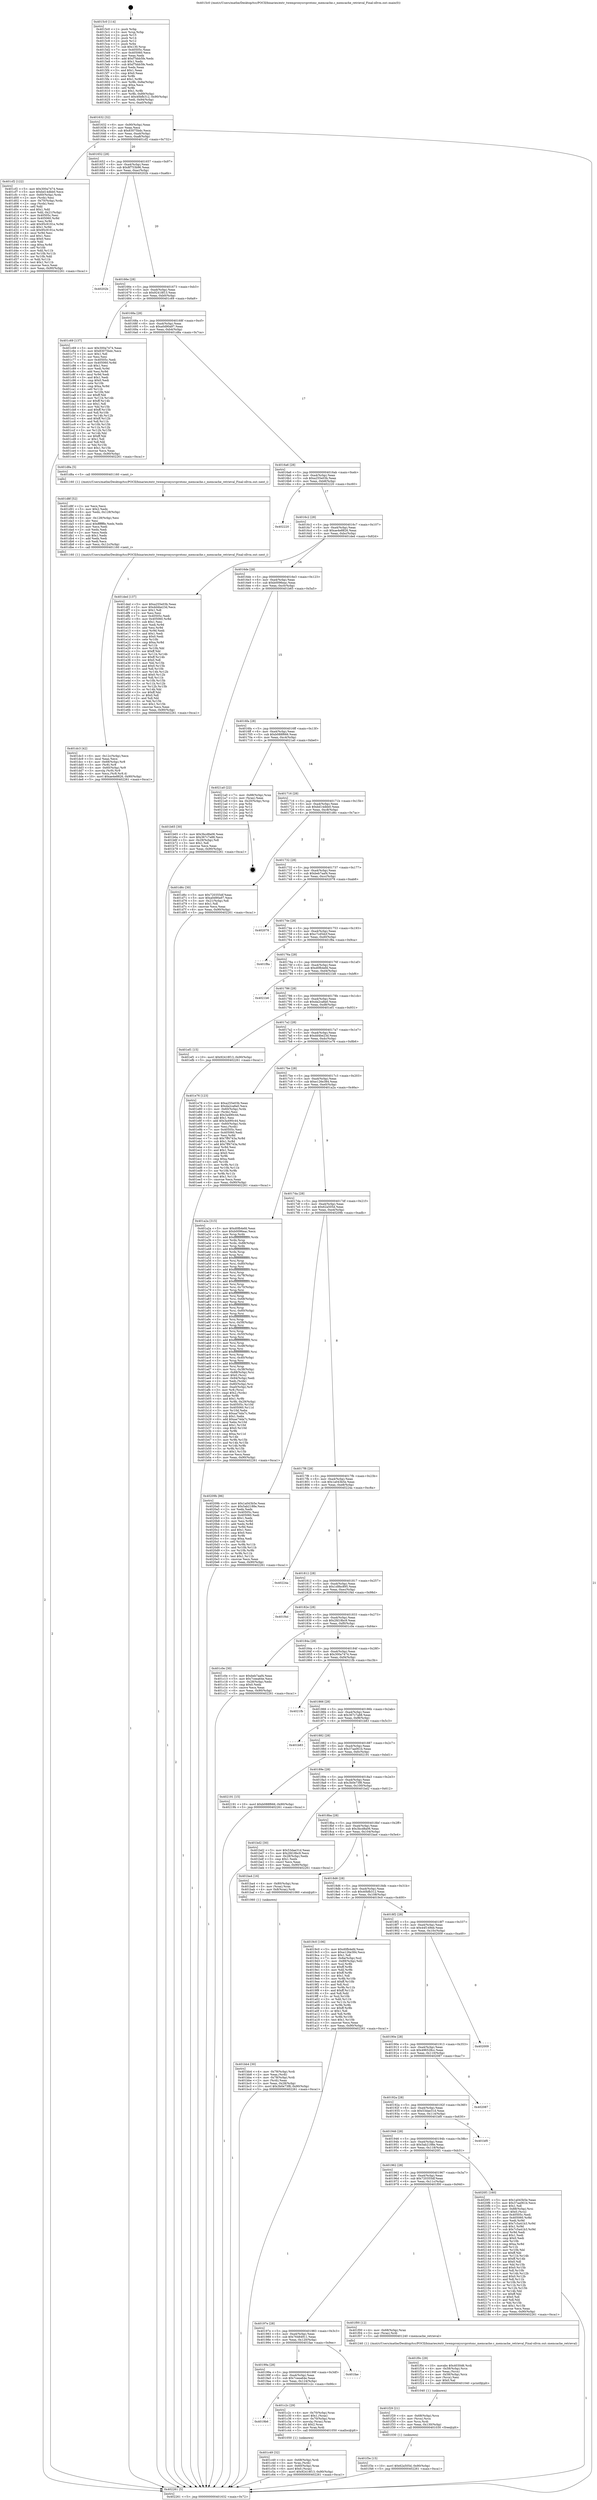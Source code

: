 digraph "0x4015c0" {
  label = "0x4015c0 (/mnt/c/Users/mathe/Desktop/tcc/POCII/binaries/extr_twemproxysrcprotonc_memcache.c_memcache_retrieval_Final-ollvm.out::main(0))"
  labelloc = "t"
  node[shape=record]

  Entry [label="",width=0.3,height=0.3,shape=circle,fillcolor=black,style=filled]
  "0x401632" [label="{
     0x401632 [32]\l
     | [instrs]\l
     &nbsp;&nbsp;0x401632 \<+6\>: mov -0x90(%rbp),%eax\l
     &nbsp;&nbsp;0x401638 \<+2\>: mov %eax,%ecx\l
     &nbsp;&nbsp;0x40163a \<+6\>: sub $0x83075bdc,%ecx\l
     &nbsp;&nbsp;0x401640 \<+6\>: mov %eax,-0xa4(%rbp)\l
     &nbsp;&nbsp;0x401646 \<+6\>: mov %ecx,-0xa8(%rbp)\l
     &nbsp;&nbsp;0x40164c \<+6\>: je 0000000000401cf2 \<main+0x732\>\l
  }"]
  "0x401cf2" [label="{
     0x401cf2 [122]\l
     | [instrs]\l
     &nbsp;&nbsp;0x401cf2 \<+5\>: mov $0x300a7474,%eax\l
     &nbsp;&nbsp;0x401cf7 \<+5\>: mov $0xbd14dbb0,%ecx\l
     &nbsp;&nbsp;0x401cfc \<+4\>: mov -0x60(%rbp),%rdx\l
     &nbsp;&nbsp;0x401d00 \<+2\>: mov (%rdx),%esi\l
     &nbsp;&nbsp;0x401d02 \<+4\>: mov -0x70(%rbp),%rdx\l
     &nbsp;&nbsp;0x401d06 \<+2\>: cmp (%rdx),%esi\l
     &nbsp;&nbsp;0x401d08 \<+4\>: setl %dil\l
     &nbsp;&nbsp;0x401d0c \<+4\>: and $0x1,%dil\l
     &nbsp;&nbsp;0x401d10 \<+4\>: mov %dil,-0x21(%rbp)\l
     &nbsp;&nbsp;0x401d14 \<+7\>: mov 0x40505c,%esi\l
     &nbsp;&nbsp;0x401d1b \<+8\>: mov 0x405060,%r8d\l
     &nbsp;&nbsp;0x401d23 \<+3\>: mov %esi,%r9d\l
     &nbsp;&nbsp;0x401d26 \<+7\>: add $0x95c9191e,%r9d\l
     &nbsp;&nbsp;0x401d2d \<+4\>: sub $0x1,%r9d\l
     &nbsp;&nbsp;0x401d31 \<+7\>: sub $0x95c9191e,%r9d\l
     &nbsp;&nbsp;0x401d38 \<+4\>: imul %r9d,%esi\l
     &nbsp;&nbsp;0x401d3c \<+3\>: and $0x1,%esi\l
     &nbsp;&nbsp;0x401d3f \<+3\>: cmp $0x0,%esi\l
     &nbsp;&nbsp;0x401d42 \<+4\>: sete %dil\l
     &nbsp;&nbsp;0x401d46 \<+4\>: cmp $0xa,%r8d\l
     &nbsp;&nbsp;0x401d4a \<+4\>: setl %r10b\l
     &nbsp;&nbsp;0x401d4e \<+3\>: mov %dil,%r11b\l
     &nbsp;&nbsp;0x401d51 \<+3\>: and %r10b,%r11b\l
     &nbsp;&nbsp;0x401d54 \<+3\>: xor %r10b,%dil\l
     &nbsp;&nbsp;0x401d57 \<+3\>: or %dil,%r11b\l
     &nbsp;&nbsp;0x401d5a \<+4\>: test $0x1,%r11b\l
     &nbsp;&nbsp;0x401d5e \<+3\>: cmovne %ecx,%eax\l
     &nbsp;&nbsp;0x401d61 \<+6\>: mov %eax,-0x90(%rbp)\l
     &nbsp;&nbsp;0x401d67 \<+5\>: jmp 0000000000402261 \<main+0xca1\>\l
  }"]
  "0x401652" [label="{
     0x401652 [28]\l
     | [instrs]\l
     &nbsp;&nbsp;0x401652 \<+5\>: jmp 0000000000401657 \<main+0x97\>\l
     &nbsp;&nbsp;0x401657 \<+6\>: mov -0xa4(%rbp),%eax\l
     &nbsp;&nbsp;0x40165d \<+5\>: sub $0x8f753b96,%eax\l
     &nbsp;&nbsp;0x401662 \<+6\>: mov %eax,-0xac(%rbp)\l
     &nbsp;&nbsp;0x401668 \<+6\>: je 000000000040202b \<main+0xa6b\>\l
  }"]
  Exit [label="",width=0.3,height=0.3,shape=circle,fillcolor=black,style=filled,peripheries=2]
  "0x40202b" [label="{
     0x40202b\l
  }", style=dashed]
  "0x40166e" [label="{
     0x40166e [28]\l
     | [instrs]\l
     &nbsp;&nbsp;0x40166e \<+5\>: jmp 0000000000401673 \<main+0xb3\>\l
     &nbsp;&nbsp;0x401673 \<+6\>: mov -0xa4(%rbp),%eax\l
     &nbsp;&nbsp;0x401679 \<+5\>: sub $0x92418f13,%eax\l
     &nbsp;&nbsp;0x40167e \<+6\>: mov %eax,-0xb0(%rbp)\l
     &nbsp;&nbsp;0x401684 \<+6\>: je 0000000000401c69 \<main+0x6a9\>\l
  }"]
  "0x401f3e" [label="{
     0x401f3e [15]\l
     | [instrs]\l
     &nbsp;&nbsp;0x401f3e \<+10\>: movl $0x62a505d,-0x90(%rbp)\l
     &nbsp;&nbsp;0x401f48 \<+5\>: jmp 0000000000402261 \<main+0xca1\>\l
  }"]
  "0x401c69" [label="{
     0x401c69 [137]\l
     | [instrs]\l
     &nbsp;&nbsp;0x401c69 \<+5\>: mov $0x300a7474,%eax\l
     &nbsp;&nbsp;0x401c6e \<+5\>: mov $0x83075bdc,%ecx\l
     &nbsp;&nbsp;0x401c73 \<+2\>: mov $0x1,%dl\l
     &nbsp;&nbsp;0x401c75 \<+2\>: xor %esi,%esi\l
     &nbsp;&nbsp;0x401c77 \<+7\>: mov 0x40505c,%edi\l
     &nbsp;&nbsp;0x401c7e \<+8\>: mov 0x405060,%r8d\l
     &nbsp;&nbsp;0x401c86 \<+3\>: sub $0x1,%esi\l
     &nbsp;&nbsp;0x401c89 \<+3\>: mov %edi,%r9d\l
     &nbsp;&nbsp;0x401c8c \<+3\>: add %esi,%r9d\l
     &nbsp;&nbsp;0x401c8f \<+4\>: imul %r9d,%edi\l
     &nbsp;&nbsp;0x401c93 \<+3\>: and $0x1,%edi\l
     &nbsp;&nbsp;0x401c96 \<+3\>: cmp $0x0,%edi\l
     &nbsp;&nbsp;0x401c99 \<+4\>: sete %r10b\l
     &nbsp;&nbsp;0x401c9d \<+4\>: cmp $0xa,%r8d\l
     &nbsp;&nbsp;0x401ca1 \<+4\>: setl %r11b\l
     &nbsp;&nbsp;0x401ca5 \<+3\>: mov %r10b,%bl\l
     &nbsp;&nbsp;0x401ca8 \<+3\>: xor $0xff,%bl\l
     &nbsp;&nbsp;0x401cab \<+3\>: mov %r11b,%r14b\l
     &nbsp;&nbsp;0x401cae \<+4\>: xor $0xff,%r14b\l
     &nbsp;&nbsp;0x401cb2 \<+3\>: xor $0x1,%dl\l
     &nbsp;&nbsp;0x401cb5 \<+3\>: mov %bl,%r15b\l
     &nbsp;&nbsp;0x401cb8 \<+4\>: and $0xff,%r15b\l
     &nbsp;&nbsp;0x401cbc \<+3\>: and %dl,%r10b\l
     &nbsp;&nbsp;0x401cbf \<+3\>: mov %r14b,%r12b\l
     &nbsp;&nbsp;0x401cc2 \<+4\>: and $0xff,%r12b\l
     &nbsp;&nbsp;0x401cc6 \<+3\>: and %dl,%r11b\l
     &nbsp;&nbsp;0x401cc9 \<+3\>: or %r10b,%r15b\l
     &nbsp;&nbsp;0x401ccc \<+3\>: or %r11b,%r12b\l
     &nbsp;&nbsp;0x401ccf \<+3\>: xor %r12b,%r15b\l
     &nbsp;&nbsp;0x401cd2 \<+3\>: or %r14b,%bl\l
     &nbsp;&nbsp;0x401cd5 \<+3\>: xor $0xff,%bl\l
     &nbsp;&nbsp;0x401cd8 \<+3\>: or $0x1,%dl\l
     &nbsp;&nbsp;0x401cdb \<+2\>: and %dl,%bl\l
     &nbsp;&nbsp;0x401cdd \<+3\>: or %bl,%r15b\l
     &nbsp;&nbsp;0x401ce0 \<+4\>: test $0x1,%r15b\l
     &nbsp;&nbsp;0x401ce4 \<+3\>: cmovne %ecx,%eax\l
     &nbsp;&nbsp;0x401ce7 \<+6\>: mov %eax,-0x90(%rbp)\l
     &nbsp;&nbsp;0x401ced \<+5\>: jmp 0000000000402261 \<main+0xca1\>\l
  }"]
  "0x40168a" [label="{
     0x40168a [28]\l
     | [instrs]\l
     &nbsp;&nbsp;0x40168a \<+5\>: jmp 000000000040168f \<main+0xcf\>\l
     &nbsp;&nbsp;0x40168f \<+6\>: mov -0xa4(%rbp),%eax\l
     &nbsp;&nbsp;0x401695 \<+5\>: sub $0xa0d90a97,%eax\l
     &nbsp;&nbsp;0x40169a \<+6\>: mov %eax,-0xb4(%rbp)\l
     &nbsp;&nbsp;0x4016a0 \<+6\>: je 0000000000401d8a \<main+0x7ca\>\l
  }"]
  "0x401f29" [label="{
     0x401f29 [21]\l
     | [instrs]\l
     &nbsp;&nbsp;0x401f29 \<+4\>: mov -0x68(%rbp),%rcx\l
     &nbsp;&nbsp;0x401f2d \<+3\>: mov (%rcx),%rcx\l
     &nbsp;&nbsp;0x401f30 \<+3\>: mov %rcx,%rdi\l
     &nbsp;&nbsp;0x401f33 \<+6\>: mov %eax,-0x130(%rbp)\l
     &nbsp;&nbsp;0x401f39 \<+5\>: call 0000000000401030 \<free@plt\>\l
     | [calls]\l
     &nbsp;&nbsp;0x401030 \{1\} (unknown)\l
  }"]
  "0x401d8a" [label="{
     0x401d8a [5]\l
     | [instrs]\l
     &nbsp;&nbsp;0x401d8a \<+5\>: call 0000000000401160 \<next_i\>\l
     | [calls]\l
     &nbsp;&nbsp;0x401160 \{1\} (/mnt/c/Users/mathe/Desktop/tcc/POCII/binaries/extr_twemproxysrcprotonc_memcache.c_memcache_retrieval_Final-ollvm.out::next_i)\l
  }"]
  "0x4016a6" [label="{
     0x4016a6 [28]\l
     | [instrs]\l
     &nbsp;&nbsp;0x4016a6 \<+5\>: jmp 00000000004016ab \<main+0xeb\>\l
     &nbsp;&nbsp;0x4016ab \<+6\>: mov -0xa4(%rbp),%eax\l
     &nbsp;&nbsp;0x4016b1 \<+5\>: sub $0xa255e03b,%eax\l
     &nbsp;&nbsp;0x4016b6 \<+6\>: mov %eax,-0xb8(%rbp)\l
     &nbsp;&nbsp;0x4016bc \<+6\>: je 0000000000402220 \<main+0xc60\>\l
  }"]
  "0x401f0c" [label="{
     0x401f0c [29]\l
     | [instrs]\l
     &nbsp;&nbsp;0x401f0c \<+10\>: movabs $0x4030d6,%rdi\l
     &nbsp;&nbsp;0x401f16 \<+4\>: mov -0x58(%rbp),%rcx\l
     &nbsp;&nbsp;0x401f1a \<+2\>: mov %eax,(%rcx)\l
     &nbsp;&nbsp;0x401f1c \<+4\>: mov -0x58(%rbp),%rcx\l
     &nbsp;&nbsp;0x401f20 \<+2\>: mov (%rcx),%esi\l
     &nbsp;&nbsp;0x401f22 \<+2\>: mov $0x0,%al\l
     &nbsp;&nbsp;0x401f24 \<+5\>: call 0000000000401040 \<printf@plt\>\l
     | [calls]\l
     &nbsp;&nbsp;0x401040 \{1\} (unknown)\l
  }"]
  "0x402220" [label="{
     0x402220\l
  }", style=dashed]
  "0x4016c2" [label="{
     0x4016c2 [28]\l
     | [instrs]\l
     &nbsp;&nbsp;0x4016c2 \<+5\>: jmp 00000000004016c7 \<main+0x107\>\l
     &nbsp;&nbsp;0x4016c7 \<+6\>: mov -0xa4(%rbp),%eax\l
     &nbsp;&nbsp;0x4016cd \<+5\>: sub $0xae4e8826,%eax\l
     &nbsp;&nbsp;0x4016d2 \<+6\>: mov %eax,-0xbc(%rbp)\l
     &nbsp;&nbsp;0x4016d8 \<+6\>: je 0000000000401ded \<main+0x82d\>\l
  }"]
  "0x401dc3" [label="{
     0x401dc3 [42]\l
     | [instrs]\l
     &nbsp;&nbsp;0x401dc3 \<+6\>: mov -0x12c(%rbp),%ecx\l
     &nbsp;&nbsp;0x401dc9 \<+3\>: imul %eax,%ecx\l
     &nbsp;&nbsp;0x401dcc \<+4\>: mov -0x68(%rbp),%r8\l
     &nbsp;&nbsp;0x401dd0 \<+3\>: mov (%r8),%r8\l
     &nbsp;&nbsp;0x401dd3 \<+4\>: mov -0x60(%rbp),%r9\l
     &nbsp;&nbsp;0x401dd7 \<+3\>: movslq (%r9),%r9\l
     &nbsp;&nbsp;0x401dda \<+4\>: mov %ecx,(%r8,%r9,4)\l
     &nbsp;&nbsp;0x401dde \<+10\>: movl $0xae4e8826,-0x90(%rbp)\l
     &nbsp;&nbsp;0x401de8 \<+5\>: jmp 0000000000402261 \<main+0xca1\>\l
  }"]
  "0x401ded" [label="{
     0x401ded [137]\l
     | [instrs]\l
     &nbsp;&nbsp;0x401ded \<+5\>: mov $0xa255e03b,%eax\l
     &nbsp;&nbsp;0x401df2 \<+5\>: mov $0xdd4be23d,%ecx\l
     &nbsp;&nbsp;0x401df7 \<+2\>: mov $0x1,%dl\l
     &nbsp;&nbsp;0x401df9 \<+2\>: xor %esi,%esi\l
     &nbsp;&nbsp;0x401dfb \<+7\>: mov 0x40505c,%edi\l
     &nbsp;&nbsp;0x401e02 \<+8\>: mov 0x405060,%r8d\l
     &nbsp;&nbsp;0x401e0a \<+3\>: sub $0x1,%esi\l
     &nbsp;&nbsp;0x401e0d \<+3\>: mov %edi,%r9d\l
     &nbsp;&nbsp;0x401e10 \<+3\>: add %esi,%r9d\l
     &nbsp;&nbsp;0x401e13 \<+4\>: imul %r9d,%edi\l
     &nbsp;&nbsp;0x401e17 \<+3\>: and $0x1,%edi\l
     &nbsp;&nbsp;0x401e1a \<+3\>: cmp $0x0,%edi\l
     &nbsp;&nbsp;0x401e1d \<+4\>: sete %r10b\l
     &nbsp;&nbsp;0x401e21 \<+4\>: cmp $0xa,%r8d\l
     &nbsp;&nbsp;0x401e25 \<+4\>: setl %r11b\l
     &nbsp;&nbsp;0x401e29 \<+3\>: mov %r10b,%bl\l
     &nbsp;&nbsp;0x401e2c \<+3\>: xor $0xff,%bl\l
     &nbsp;&nbsp;0x401e2f \<+3\>: mov %r11b,%r14b\l
     &nbsp;&nbsp;0x401e32 \<+4\>: xor $0xff,%r14b\l
     &nbsp;&nbsp;0x401e36 \<+3\>: xor $0x0,%dl\l
     &nbsp;&nbsp;0x401e39 \<+3\>: mov %bl,%r15b\l
     &nbsp;&nbsp;0x401e3c \<+4\>: and $0x0,%r15b\l
     &nbsp;&nbsp;0x401e40 \<+3\>: and %dl,%r10b\l
     &nbsp;&nbsp;0x401e43 \<+3\>: mov %r14b,%r12b\l
     &nbsp;&nbsp;0x401e46 \<+4\>: and $0x0,%r12b\l
     &nbsp;&nbsp;0x401e4a \<+3\>: and %dl,%r11b\l
     &nbsp;&nbsp;0x401e4d \<+3\>: or %r10b,%r15b\l
     &nbsp;&nbsp;0x401e50 \<+3\>: or %r11b,%r12b\l
     &nbsp;&nbsp;0x401e53 \<+3\>: xor %r12b,%r15b\l
     &nbsp;&nbsp;0x401e56 \<+3\>: or %r14b,%bl\l
     &nbsp;&nbsp;0x401e59 \<+3\>: xor $0xff,%bl\l
     &nbsp;&nbsp;0x401e5c \<+3\>: or $0x0,%dl\l
     &nbsp;&nbsp;0x401e5f \<+2\>: and %dl,%bl\l
     &nbsp;&nbsp;0x401e61 \<+3\>: or %bl,%r15b\l
     &nbsp;&nbsp;0x401e64 \<+4\>: test $0x1,%r15b\l
     &nbsp;&nbsp;0x401e68 \<+3\>: cmovne %ecx,%eax\l
     &nbsp;&nbsp;0x401e6b \<+6\>: mov %eax,-0x90(%rbp)\l
     &nbsp;&nbsp;0x401e71 \<+5\>: jmp 0000000000402261 \<main+0xca1\>\l
  }"]
  "0x4016de" [label="{
     0x4016de [28]\l
     | [instrs]\l
     &nbsp;&nbsp;0x4016de \<+5\>: jmp 00000000004016e3 \<main+0x123\>\l
     &nbsp;&nbsp;0x4016e3 \<+6\>: mov -0xa4(%rbp),%eax\l
     &nbsp;&nbsp;0x4016e9 \<+5\>: sub $0xb0096eac,%eax\l
     &nbsp;&nbsp;0x4016ee \<+6\>: mov %eax,-0xc0(%rbp)\l
     &nbsp;&nbsp;0x4016f4 \<+6\>: je 0000000000401b65 \<main+0x5a5\>\l
  }"]
  "0x401d8f" [label="{
     0x401d8f [52]\l
     | [instrs]\l
     &nbsp;&nbsp;0x401d8f \<+2\>: xor %ecx,%ecx\l
     &nbsp;&nbsp;0x401d91 \<+5\>: mov $0x2,%edx\l
     &nbsp;&nbsp;0x401d96 \<+6\>: mov %edx,-0x128(%rbp)\l
     &nbsp;&nbsp;0x401d9c \<+1\>: cltd\l
     &nbsp;&nbsp;0x401d9d \<+6\>: mov -0x128(%rbp),%esi\l
     &nbsp;&nbsp;0x401da3 \<+2\>: idiv %esi\l
     &nbsp;&nbsp;0x401da5 \<+6\>: imul $0xfffffffe,%edx,%edx\l
     &nbsp;&nbsp;0x401dab \<+2\>: mov %ecx,%edi\l
     &nbsp;&nbsp;0x401dad \<+2\>: sub %edx,%edi\l
     &nbsp;&nbsp;0x401daf \<+2\>: mov %ecx,%edx\l
     &nbsp;&nbsp;0x401db1 \<+3\>: sub $0x1,%edx\l
     &nbsp;&nbsp;0x401db4 \<+2\>: add %edx,%edi\l
     &nbsp;&nbsp;0x401db6 \<+2\>: sub %edi,%ecx\l
     &nbsp;&nbsp;0x401db8 \<+6\>: mov %ecx,-0x12c(%rbp)\l
     &nbsp;&nbsp;0x401dbe \<+5\>: call 0000000000401160 \<next_i\>\l
     | [calls]\l
     &nbsp;&nbsp;0x401160 \{1\} (/mnt/c/Users/mathe/Desktop/tcc/POCII/binaries/extr_twemproxysrcprotonc_memcache.c_memcache_retrieval_Final-ollvm.out::next_i)\l
  }"]
  "0x401b65" [label="{
     0x401b65 [30]\l
     | [instrs]\l
     &nbsp;&nbsp;0x401b65 \<+5\>: mov $0x3bcd8a06,%eax\l
     &nbsp;&nbsp;0x401b6a \<+5\>: mov $0x367c7a88,%ecx\l
     &nbsp;&nbsp;0x401b6f \<+3\>: mov -0x29(%rbp),%dl\l
     &nbsp;&nbsp;0x401b72 \<+3\>: test $0x1,%dl\l
     &nbsp;&nbsp;0x401b75 \<+3\>: cmovne %ecx,%eax\l
     &nbsp;&nbsp;0x401b78 \<+6\>: mov %eax,-0x90(%rbp)\l
     &nbsp;&nbsp;0x401b7e \<+5\>: jmp 0000000000402261 \<main+0xca1\>\l
  }"]
  "0x4016fa" [label="{
     0x4016fa [28]\l
     | [instrs]\l
     &nbsp;&nbsp;0x4016fa \<+5\>: jmp 00000000004016ff \<main+0x13f\>\l
     &nbsp;&nbsp;0x4016ff \<+6\>: mov -0xa4(%rbp),%eax\l
     &nbsp;&nbsp;0x401705 \<+5\>: sub $0xb088f666,%eax\l
     &nbsp;&nbsp;0x40170a \<+6\>: mov %eax,-0xc4(%rbp)\l
     &nbsp;&nbsp;0x401710 \<+6\>: je 00000000004021a0 \<main+0xbe0\>\l
  }"]
  "0x401c49" [label="{
     0x401c49 [32]\l
     | [instrs]\l
     &nbsp;&nbsp;0x401c49 \<+4\>: mov -0x68(%rbp),%rdi\l
     &nbsp;&nbsp;0x401c4d \<+3\>: mov %rax,(%rdi)\l
     &nbsp;&nbsp;0x401c50 \<+4\>: mov -0x60(%rbp),%rax\l
     &nbsp;&nbsp;0x401c54 \<+6\>: movl $0x0,(%rax)\l
     &nbsp;&nbsp;0x401c5a \<+10\>: movl $0x92418f13,-0x90(%rbp)\l
     &nbsp;&nbsp;0x401c64 \<+5\>: jmp 0000000000402261 \<main+0xca1\>\l
  }"]
  "0x4021a0" [label="{
     0x4021a0 [22]\l
     | [instrs]\l
     &nbsp;&nbsp;0x4021a0 \<+7\>: mov -0x88(%rbp),%rax\l
     &nbsp;&nbsp;0x4021a7 \<+2\>: mov (%rax),%eax\l
     &nbsp;&nbsp;0x4021a9 \<+4\>: lea -0x20(%rbp),%rsp\l
     &nbsp;&nbsp;0x4021ad \<+1\>: pop %rbx\l
     &nbsp;&nbsp;0x4021ae \<+2\>: pop %r12\l
     &nbsp;&nbsp;0x4021b0 \<+2\>: pop %r14\l
     &nbsp;&nbsp;0x4021b2 \<+2\>: pop %r15\l
     &nbsp;&nbsp;0x4021b4 \<+1\>: pop %rbp\l
     &nbsp;&nbsp;0x4021b5 \<+1\>: ret\l
  }"]
  "0x401716" [label="{
     0x401716 [28]\l
     | [instrs]\l
     &nbsp;&nbsp;0x401716 \<+5\>: jmp 000000000040171b \<main+0x15b\>\l
     &nbsp;&nbsp;0x40171b \<+6\>: mov -0xa4(%rbp),%eax\l
     &nbsp;&nbsp;0x401721 \<+5\>: sub $0xbd14dbb0,%eax\l
     &nbsp;&nbsp;0x401726 \<+6\>: mov %eax,-0xc8(%rbp)\l
     &nbsp;&nbsp;0x40172c \<+6\>: je 0000000000401d6c \<main+0x7ac\>\l
  }"]
  "0x4019b6" [label="{
     0x4019b6\l
  }", style=dashed]
  "0x401d6c" [label="{
     0x401d6c [30]\l
     | [instrs]\l
     &nbsp;&nbsp;0x401d6c \<+5\>: mov $0x720355df,%eax\l
     &nbsp;&nbsp;0x401d71 \<+5\>: mov $0xa0d90a97,%ecx\l
     &nbsp;&nbsp;0x401d76 \<+3\>: mov -0x21(%rbp),%dl\l
     &nbsp;&nbsp;0x401d79 \<+3\>: test $0x1,%dl\l
     &nbsp;&nbsp;0x401d7c \<+3\>: cmovne %ecx,%eax\l
     &nbsp;&nbsp;0x401d7f \<+6\>: mov %eax,-0x90(%rbp)\l
     &nbsp;&nbsp;0x401d85 \<+5\>: jmp 0000000000402261 \<main+0xca1\>\l
  }"]
  "0x401732" [label="{
     0x401732 [28]\l
     | [instrs]\l
     &nbsp;&nbsp;0x401732 \<+5\>: jmp 0000000000401737 \<main+0x177\>\l
     &nbsp;&nbsp;0x401737 \<+6\>: mov -0xa4(%rbp),%eax\l
     &nbsp;&nbsp;0x40173d \<+5\>: sub $0xbeb7aaf4,%eax\l
     &nbsp;&nbsp;0x401742 \<+6\>: mov %eax,-0xcc(%rbp)\l
     &nbsp;&nbsp;0x401748 \<+6\>: je 0000000000402078 \<main+0xab8\>\l
  }"]
  "0x401c2c" [label="{
     0x401c2c [29]\l
     | [instrs]\l
     &nbsp;&nbsp;0x401c2c \<+4\>: mov -0x70(%rbp),%rax\l
     &nbsp;&nbsp;0x401c30 \<+6\>: movl $0x1,(%rax)\l
     &nbsp;&nbsp;0x401c36 \<+4\>: mov -0x70(%rbp),%rax\l
     &nbsp;&nbsp;0x401c3a \<+3\>: movslq (%rax),%rax\l
     &nbsp;&nbsp;0x401c3d \<+4\>: shl $0x2,%rax\l
     &nbsp;&nbsp;0x401c41 \<+3\>: mov %rax,%rdi\l
     &nbsp;&nbsp;0x401c44 \<+5\>: call 0000000000401050 \<malloc@plt\>\l
     | [calls]\l
     &nbsp;&nbsp;0x401050 \{1\} (unknown)\l
  }"]
  "0x402078" [label="{
     0x402078\l
  }", style=dashed]
  "0x40174e" [label="{
     0x40174e [28]\l
     | [instrs]\l
     &nbsp;&nbsp;0x40174e \<+5\>: jmp 0000000000401753 \<main+0x193\>\l
     &nbsp;&nbsp;0x401753 \<+6\>: mov -0xa4(%rbp),%eax\l
     &nbsp;&nbsp;0x401759 \<+5\>: sub $0xc7cd5dcf,%eax\l
     &nbsp;&nbsp;0x40175e \<+6\>: mov %eax,-0xd0(%rbp)\l
     &nbsp;&nbsp;0x401764 \<+6\>: je 0000000000401f8a \<main+0x9ca\>\l
  }"]
  "0x40199a" [label="{
     0x40199a [28]\l
     | [instrs]\l
     &nbsp;&nbsp;0x40199a \<+5\>: jmp 000000000040199f \<main+0x3df\>\l
     &nbsp;&nbsp;0x40199f \<+6\>: mov -0xa4(%rbp),%eax\l
     &nbsp;&nbsp;0x4019a5 \<+5\>: sub $0x7ceea64e,%eax\l
     &nbsp;&nbsp;0x4019aa \<+6\>: mov %eax,-0x124(%rbp)\l
     &nbsp;&nbsp;0x4019b0 \<+6\>: je 0000000000401c2c \<main+0x66c\>\l
  }"]
  "0x401f8a" [label="{
     0x401f8a\l
  }", style=dashed]
  "0x40176a" [label="{
     0x40176a [28]\l
     | [instrs]\l
     &nbsp;&nbsp;0x40176a \<+5\>: jmp 000000000040176f \<main+0x1af\>\l
     &nbsp;&nbsp;0x40176f \<+6\>: mov -0xa4(%rbp),%eax\l
     &nbsp;&nbsp;0x401775 \<+5\>: sub $0xd0fb4efd,%eax\l
     &nbsp;&nbsp;0x40177a \<+6\>: mov %eax,-0xd4(%rbp)\l
     &nbsp;&nbsp;0x401780 \<+6\>: je 00000000004021b6 \<main+0xbf6\>\l
  }"]
  "0x401fae" [label="{
     0x401fae\l
  }", style=dashed]
  "0x4021b6" [label="{
     0x4021b6\l
  }", style=dashed]
  "0x401786" [label="{
     0x401786 [28]\l
     | [instrs]\l
     &nbsp;&nbsp;0x401786 \<+5\>: jmp 000000000040178b \<main+0x1cb\>\l
     &nbsp;&nbsp;0x40178b \<+6\>: mov -0xa4(%rbp),%eax\l
     &nbsp;&nbsp;0x401791 \<+5\>: sub $0xda2ca8a0,%eax\l
     &nbsp;&nbsp;0x401796 \<+6\>: mov %eax,-0xd8(%rbp)\l
     &nbsp;&nbsp;0x40179c \<+6\>: je 0000000000401ef1 \<main+0x931\>\l
  }"]
  "0x40197e" [label="{
     0x40197e [28]\l
     | [instrs]\l
     &nbsp;&nbsp;0x40197e \<+5\>: jmp 0000000000401983 \<main+0x3c3\>\l
     &nbsp;&nbsp;0x401983 \<+6\>: mov -0xa4(%rbp),%eax\l
     &nbsp;&nbsp;0x401989 \<+5\>: sub $0x76484911,%eax\l
     &nbsp;&nbsp;0x40198e \<+6\>: mov %eax,-0x120(%rbp)\l
     &nbsp;&nbsp;0x401994 \<+6\>: je 0000000000401fae \<main+0x9ee\>\l
  }"]
  "0x401ef1" [label="{
     0x401ef1 [15]\l
     | [instrs]\l
     &nbsp;&nbsp;0x401ef1 \<+10\>: movl $0x92418f13,-0x90(%rbp)\l
     &nbsp;&nbsp;0x401efb \<+5\>: jmp 0000000000402261 \<main+0xca1\>\l
  }"]
  "0x4017a2" [label="{
     0x4017a2 [28]\l
     | [instrs]\l
     &nbsp;&nbsp;0x4017a2 \<+5\>: jmp 00000000004017a7 \<main+0x1e7\>\l
     &nbsp;&nbsp;0x4017a7 \<+6\>: mov -0xa4(%rbp),%eax\l
     &nbsp;&nbsp;0x4017ad \<+5\>: sub $0xdd4be23d,%eax\l
     &nbsp;&nbsp;0x4017b2 \<+6\>: mov %eax,-0xdc(%rbp)\l
     &nbsp;&nbsp;0x4017b8 \<+6\>: je 0000000000401e76 \<main+0x8b6\>\l
  }"]
  "0x401f00" [label="{
     0x401f00 [12]\l
     | [instrs]\l
     &nbsp;&nbsp;0x401f00 \<+4\>: mov -0x68(%rbp),%rax\l
     &nbsp;&nbsp;0x401f04 \<+3\>: mov (%rax),%rdi\l
     &nbsp;&nbsp;0x401f07 \<+5\>: call 0000000000401240 \<memcache_retrieval\>\l
     | [calls]\l
     &nbsp;&nbsp;0x401240 \{1\} (/mnt/c/Users/mathe/Desktop/tcc/POCII/binaries/extr_twemproxysrcprotonc_memcache.c_memcache_retrieval_Final-ollvm.out::memcache_retrieval)\l
  }"]
  "0x401e76" [label="{
     0x401e76 [123]\l
     | [instrs]\l
     &nbsp;&nbsp;0x401e76 \<+5\>: mov $0xa255e03b,%eax\l
     &nbsp;&nbsp;0x401e7b \<+5\>: mov $0xda2ca8a0,%ecx\l
     &nbsp;&nbsp;0x401e80 \<+4\>: mov -0x60(%rbp),%rdx\l
     &nbsp;&nbsp;0x401e84 \<+2\>: mov (%rdx),%esi\l
     &nbsp;&nbsp;0x401e86 \<+6\>: sub $0x3a490c44,%esi\l
     &nbsp;&nbsp;0x401e8c \<+3\>: add $0x1,%esi\l
     &nbsp;&nbsp;0x401e8f \<+6\>: add $0x3a490c44,%esi\l
     &nbsp;&nbsp;0x401e95 \<+4\>: mov -0x60(%rbp),%rdx\l
     &nbsp;&nbsp;0x401e99 \<+2\>: mov %esi,(%rdx)\l
     &nbsp;&nbsp;0x401e9b \<+7\>: mov 0x40505c,%esi\l
     &nbsp;&nbsp;0x401ea2 \<+7\>: mov 0x405060,%edi\l
     &nbsp;&nbsp;0x401ea9 \<+3\>: mov %esi,%r8d\l
     &nbsp;&nbsp;0x401eac \<+7\>: sub $0x7ff4743a,%r8d\l
     &nbsp;&nbsp;0x401eb3 \<+4\>: sub $0x1,%r8d\l
     &nbsp;&nbsp;0x401eb7 \<+7\>: add $0x7ff4743a,%r8d\l
     &nbsp;&nbsp;0x401ebe \<+4\>: imul %r8d,%esi\l
     &nbsp;&nbsp;0x401ec2 \<+3\>: and $0x1,%esi\l
     &nbsp;&nbsp;0x401ec5 \<+3\>: cmp $0x0,%esi\l
     &nbsp;&nbsp;0x401ec8 \<+4\>: sete %r9b\l
     &nbsp;&nbsp;0x401ecc \<+3\>: cmp $0xa,%edi\l
     &nbsp;&nbsp;0x401ecf \<+4\>: setl %r10b\l
     &nbsp;&nbsp;0x401ed3 \<+3\>: mov %r9b,%r11b\l
     &nbsp;&nbsp;0x401ed6 \<+3\>: and %r10b,%r11b\l
     &nbsp;&nbsp;0x401ed9 \<+3\>: xor %r10b,%r9b\l
     &nbsp;&nbsp;0x401edc \<+3\>: or %r9b,%r11b\l
     &nbsp;&nbsp;0x401edf \<+4\>: test $0x1,%r11b\l
     &nbsp;&nbsp;0x401ee3 \<+3\>: cmovne %ecx,%eax\l
     &nbsp;&nbsp;0x401ee6 \<+6\>: mov %eax,-0x90(%rbp)\l
     &nbsp;&nbsp;0x401eec \<+5\>: jmp 0000000000402261 \<main+0xca1\>\l
  }"]
  "0x4017be" [label="{
     0x4017be [28]\l
     | [instrs]\l
     &nbsp;&nbsp;0x4017be \<+5\>: jmp 00000000004017c3 \<main+0x203\>\l
     &nbsp;&nbsp;0x4017c3 \<+6\>: mov -0xa4(%rbp),%eax\l
     &nbsp;&nbsp;0x4017c9 \<+5\>: sub $0xe126e384,%eax\l
     &nbsp;&nbsp;0x4017ce \<+6\>: mov %eax,-0xe0(%rbp)\l
     &nbsp;&nbsp;0x4017d4 \<+6\>: je 0000000000401a2a \<main+0x46a\>\l
  }"]
  "0x401962" [label="{
     0x401962 [28]\l
     | [instrs]\l
     &nbsp;&nbsp;0x401962 \<+5\>: jmp 0000000000401967 \<main+0x3a7\>\l
     &nbsp;&nbsp;0x401967 \<+6\>: mov -0xa4(%rbp),%eax\l
     &nbsp;&nbsp;0x40196d \<+5\>: sub $0x720355df,%eax\l
     &nbsp;&nbsp;0x401972 \<+6\>: mov %eax,-0x11c(%rbp)\l
     &nbsp;&nbsp;0x401978 \<+6\>: je 0000000000401f00 \<main+0x940\>\l
  }"]
  "0x401a2a" [label="{
     0x401a2a [315]\l
     | [instrs]\l
     &nbsp;&nbsp;0x401a2a \<+5\>: mov $0xd0fb4efd,%eax\l
     &nbsp;&nbsp;0x401a2f \<+5\>: mov $0xb0096eac,%ecx\l
     &nbsp;&nbsp;0x401a34 \<+3\>: mov %rsp,%rdx\l
     &nbsp;&nbsp;0x401a37 \<+4\>: add $0xfffffffffffffff0,%rdx\l
     &nbsp;&nbsp;0x401a3b \<+3\>: mov %rdx,%rsp\l
     &nbsp;&nbsp;0x401a3e \<+7\>: mov %rdx,-0x88(%rbp)\l
     &nbsp;&nbsp;0x401a45 \<+3\>: mov %rsp,%rdx\l
     &nbsp;&nbsp;0x401a48 \<+4\>: add $0xfffffffffffffff0,%rdx\l
     &nbsp;&nbsp;0x401a4c \<+3\>: mov %rdx,%rsp\l
     &nbsp;&nbsp;0x401a4f \<+3\>: mov %rsp,%rsi\l
     &nbsp;&nbsp;0x401a52 \<+4\>: add $0xfffffffffffffff0,%rsi\l
     &nbsp;&nbsp;0x401a56 \<+3\>: mov %rsi,%rsp\l
     &nbsp;&nbsp;0x401a59 \<+4\>: mov %rsi,-0x80(%rbp)\l
     &nbsp;&nbsp;0x401a5d \<+3\>: mov %rsp,%rsi\l
     &nbsp;&nbsp;0x401a60 \<+4\>: add $0xfffffffffffffff0,%rsi\l
     &nbsp;&nbsp;0x401a64 \<+3\>: mov %rsi,%rsp\l
     &nbsp;&nbsp;0x401a67 \<+4\>: mov %rsi,-0x78(%rbp)\l
     &nbsp;&nbsp;0x401a6b \<+3\>: mov %rsp,%rsi\l
     &nbsp;&nbsp;0x401a6e \<+4\>: add $0xfffffffffffffff0,%rsi\l
     &nbsp;&nbsp;0x401a72 \<+3\>: mov %rsi,%rsp\l
     &nbsp;&nbsp;0x401a75 \<+4\>: mov %rsi,-0x70(%rbp)\l
     &nbsp;&nbsp;0x401a79 \<+3\>: mov %rsp,%rsi\l
     &nbsp;&nbsp;0x401a7c \<+4\>: add $0xfffffffffffffff0,%rsi\l
     &nbsp;&nbsp;0x401a80 \<+3\>: mov %rsi,%rsp\l
     &nbsp;&nbsp;0x401a83 \<+4\>: mov %rsi,-0x68(%rbp)\l
     &nbsp;&nbsp;0x401a87 \<+3\>: mov %rsp,%rsi\l
     &nbsp;&nbsp;0x401a8a \<+4\>: add $0xfffffffffffffff0,%rsi\l
     &nbsp;&nbsp;0x401a8e \<+3\>: mov %rsi,%rsp\l
     &nbsp;&nbsp;0x401a91 \<+4\>: mov %rsi,-0x60(%rbp)\l
     &nbsp;&nbsp;0x401a95 \<+3\>: mov %rsp,%rsi\l
     &nbsp;&nbsp;0x401a98 \<+4\>: add $0xfffffffffffffff0,%rsi\l
     &nbsp;&nbsp;0x401a9c \<+3\>: mov %rsi,%rsp\l
     &nbsp;&nbsp;0x401a9f \<+4\>: mov %rsi,-0x58(%rbp)\l
     &nbsp;&nbsp;0x401aa3 \<+3\>: mov %rsp,%rsi\l
     &nbsp;&nbsp;0x401aa6 \<+4\>: add $0xfffffffffffffff0,%rsi\l
     &nbsp;&nbsp;0x401aaa \<+3\>: mov %rsi,%rsp\l
     &nbsp;&nbsp;0x401aad \<+4\>: mov %rsi,-0x50(%rbp)\l
     &nbsp;&nbsp;0x401ab1 \<+3\>: mov %rsp,%rsi\l
     &nbsp;&nbsp;0x401ab4 \<+4\>: add $0xfffffffffffffff0,%rsi\l
     &nbsp;&nbsp;0x401ab8 \<+3\>: mov %rsi,%rsp\l
     &nbsp;&nbsp;0x401abb \<+4\>: mov %rsi,-0x48(%rbp)\l
     &nbsp;&nbsp;0x401abf \<+3\>: mov %rsp,%rsi\l
     &nbsp;&nbsp;0x401ac2 \<+4\>: add $0xfffffffffffffff0,%rsi\l
     &nbsp;&nbsp;0x401ac6 \<+3\>: mov %rsi,%rsp\l
     &nbsp;&nbsp;0x401ac9 \<+4\>: mov %rsi,-0x40(%rbp)\l
     &nbsp;&nbsp;0x401acd \<+3\>: mov %rsp,%rsi\l
     &nbsp;&nbsp;0x401ad0 \<+4\>: add $0xfffffffffffffff0,%rsi\l
     &nbsp;&nbsp;0x401ad4 \<+3\>: mov %rsi,%rsp\l
     &nbsp;&nbsp;0x401ad7 \<+4\>: mov %rsi,-0x38(%rbp)\l
     &nbsp;&nbsp;0x401adb \<+7\>: mov -0x88(%rbp),%rsi\l
     &nbsp;&nbsp;0x401ae2 \<+6\>: movl $0x0,(%rsi)\l
     &nbsp;&nbsp;0x401ae8 \<+6\>: mov -0x94(%rbp),%edi\l
     &nbsp;&nbsp;0x401aee \<+2\>: mov %edi,(%rdx)\l
     &nbsp;&nbsp;0x401af0 \<+4\>: mov -0x80(%rbp),%rsi\l
     &nbsp;&nbsp;0x401af4 \<+7\>: mov -0xa0(%rbp),%r8\l
     &nbsp;&nbsp;0x401afb \<+3\>: mov %r8,(%rsi)\l
     &nbsp;&nbsp;0x401afe \<+3\>: cmpl $0x2,(%rdx)\l
     &nbsp;&nbsp;0x401b01 \<+4\>: setne %r9b\l
     &nbsp;&nbsp;0x401b05 \<+4\>: and $0x1,%r9b\l
     &nbsp;&nbsp;0x401b09 \<+4\>: mov %r9b,-0x29(%rbp)\l
     &nbsp;&nbsp;0x401b0d \<+8\>: mov 0x40505c,%r10d\l
     &nbsp;&nbsp;0x401b15 \<+8\>: mov 0x405060,%r11d\l
     &nbsp;&nbsp;0x401b1d \<+3\>: mov %r10d,%ebx\l
     &nbsp;&nbsp;0x401b20 \<+6\>: sub $0xaa74da7c,%ebx\l
     &nbsp;&nbsp;0x401b26 \<+3\>: sub $0x1,%ebx\l
     &nbsp;&nbsp;0x401b29 \<+6\>: add $0xaa74da7c,%ebx\l
     &nbsp;&nbsp;0x401b2f \<+4\>: imul %ebx,%r10d\l
     &nbsp;&nbsp;0x401b33 \<+4\>: and $0x1,%r10d\l
     &nbsp;&nbsp;0x401b37 \<+4\>: cmp $0x0,%r10d\l
     &nbsp;&nbsp;0x401b3b \<+4\>: sete %r9b\l
     &nbsp;&nbsp;0x401b3f \<+4\>: cmp $0xa,%r11d\l
     &nbsp;&nbsp;0x401b43 \<+4\>: setl %r14b\l
     &nbsp;&nbsp;0x401b47 \<+3\>: mov %r9b,%r15b\l
     &nbsp;&nbsp;0x401b4a \<+3\>: and %r14b,%r15b\l
     &nbsp;&nbsp;0x401b4d \<+3\>: xor %r14b,%r9b\l
     &nbsp;&nbsp;0x401b50 \<+3\>: or %r9b,%r15b\l
     &nbsp;&nbsp;0x401b53 \<+4\>: test $0x1,%r15b\l
     &nbsp;&nbsp;0x401b57 \<+3\>: cmovne %ecx,%eax\l
     &nbsp;&nbsp;0x401b5a \<+6\>: mov %eax,-0x90(%rbp)\l
     &nbsp;&nbsp;0x401b60 \<+5\>: jmp 0000000000402261 \<main+0xca1\>\l
  }"]
  "0x4017da" [label="{
     0x4017da [28]\l
     | [instrs]\l
     &nbsp;&nbsp;0x4017da \<+5\>: jmp 00000000004017df \<main+0x21f\>\l
     &nbsp;&nbsp;0x4017df \<+6\>: mov -0xa4(%rbp),%eax\l
     &nbsp;&nbsp;0x4017e5 \<+5\>: sub $0x62a505d,%eax\l
     &nbsp;&nbsp;0x4017ea \<+6\>: mov %eax,-0xe4(%rbp)\l
     &nbsp;&nbsp;0x4017f0 \<+6\>: je 000000000040209b \<main+0xadb\>\l
  }"]
  "0x4020f1" [label="{
     0x4020f1 [160]\l
     | [instrs]\l
     &nbsp;&nbsp;0x4020f1 \<+5\>: mov $0x1a043b5e,%eax\l
     &nbsp;&nbsp;0x4020f6 \<+5\>: mov $0x37aa061b,%ecx\l
     &nbsp;&nbsp;0x4020fb \<+2\>: mov $0x1,%dl\l
     &nbsp;&nbsp;0x4020fd \<+7\>: mov -0x88(%rbp),%rsi\l
     &nbsp;&nbsp;0x402104 \<+6\>: movl $0x0,(%rsi)\l
     &nbsp;&nbsp;0x40210a \<+7\>: mov 0x40505c,%edi\l
     &nbsp;&nbsp;0x402111 \<+8\>: mov 0x405060,%r8d\l
     &nbsp;&nbsp;0x402119 \<+3\>: mov %edi,%r9d\l
     &nbsp;&nbsp;0x40211c \<+7\>: add $0x7c5a41b3,%r9d\l
     &nbsp;&nbsp;0x402123 \<+4\>: sub $0x1,%r9d\l
     &nbsp;&nbsp;0x402127 \<+7\>: sub $0x7c5a41b3,%r9d\l
     &nbsp;&nbsp;0x40212e \<+4\>: imul %r9d,%edi\l
     &nbsp;&nbsp;0x402132 \<+3\>: and $0x1,%edi\l
     &nbsp;&nbsp;0x402135 \<+3\>: cmp $0x0,%edi\l
     &nbsp;&nbsp;0x402138 \<+4\>: sete %r10b\l
     &nbsp;&nbsp;0x40213c \<+4\>: cmp $0xa,%r8d\l
     &nbsp;&nbsp;0x402140 \<+4\>: setl %r11b\l
     &nbsp;&nbsp;0x402144 \<+3\>: mov %r10b,%bl\l
     &nbsp;&nbsp;0x402147 \<+3\>: xor $0xff,%bl\l
     &nbsp;&nbsp;0x40214a \<+3\>: mov %r11b,%r14b\l
     &nbsp;&nbsp;0x40214d \<+4\>: xor $0xff,%r14b\l
     &nbsp;&nbsp;0x402151 \<+3\>: xor $0x0,%dl\l
     &nbsp;&nbsp;0x402154 \<+3\>: mov %bl,%r15b\l
     &nbsp;&nbsp;0x402157 \<+4\>: and $0x0,%r15b\l
     &nbsp;&nbsp;0x40215b \<+3\>: and %dl,%r10b\l
     &nbsp;&nbsp;0x40215e \<+3\>: mov %r14b,%r12b\l
     &nbsp;&nbsp;0x402161 \<+4\>: and $0x0,%r12b\l
     &nbsp;&nbsp;0x402165 \<+3\>: and %dl,%r11b\l
     &nbsp;&nbsp;0x402168 \<+3\>: or %r10b,%r15b\l
     &nbsp;&nbsp;0x40216b \<+3\>: or %r11b,%r12b\l
     &nbsp;&nbsp;0x40216e \<+3\>: xor %r12b,%r15b\l
     &nbsp;&nbsp;0x402171 \<+3\>: or %r14b,%bl\l
     &nbsp;&nbsp;0x402174 \<+3\>: xor $0xff,%bl\l
     &nbsp;&nbsp;0x402177 \<+3\>: or $0x0,%dl\l
     &nbsp;&nbsp;0x40217a \<+2\>: and %dl,%bl\l
     &nbsp;&nbsp;0x40217c \<+3\>: or %bl,%r15b\l
     &nbsp;&nbsp;0x40217f \<+4\>: test $0x1,%r15b\l
     &nbsp;&nbsp;0x402183 \<+3\>: cmovne %ecx,%eax\l
     &nbsp;&nbsp;0x402186 \<+6\>: mov %eax,-0x90(%rbp)\l
     &nbsp;&nbsp;0x40218c \<+5\>: jmp 0000000000402261 \<main+0xca1\>\l
  }"]
  "0x40209b" [label="{
     0x40209b [86]\l
     | [instrs]\l
     &nbsp;&nbsp;0x40209b \<+5\>: mov $0x1a043b5e,%eax\l
     &nbsp;&nbsp;0x4020a0 \<+5\>: mov $0x5ab2188e,%ecx\l
     &nbsp;&nbsp;0x4020a5 \<+2\>: xor %edx,%edx\l
     &nbsp;&nbsp;0x4020a7 \<+7\>: mov 0x40505c,%esi\l
     &nbsp;&nbsp;0x4020ae \<+7\>: mov 0x405060,%edi\l
     &nbsp;&nbsp;0x4020b5 \<+3\>: sub $0x1,%edx\l
     &nbsp;&nbsp;0x4020b8 \<+3\>: mov %esi,%r8d\l
     &nbsp;&nbsp;0x4020bb \<+3\>: add %edx,%r8d\l
     &nbsp;&nbsp;0x4020be \<+4\>: imul %r8d,%esi\l
     &nbsp;&nbsp;0x4020c2 \<+3\>: and $0x1,%esi\l
     &nbsp;&nbsp;0x4020c5 \<+3\>: cmp $0x0,%esi\l
     &nbsp;&nbsp;0x4020c8 \<+4\>: sete %r9b\l
     &nbsp;&nbsp;0x4020cc \<+3\>: cmp $0xa,%edi\l
     &nbsp;&nbsp;0x4020cf \<+4\>: setl %r10b\l
     &nbsp;&nbsp;0x4020d3 \<+3\>: mov %r9b,%r11b\l
     &nbsp;&nbsp;0x4020d6 \<+3\>: and %r10b,%r11b\l
     &nbsp;&nbsp;0x4020d9 \<+3\>: xor %r10b,%r9b\l
     &nbsp;&nbsp;0x4020dc \<+3\>: or %r9b,%r11b\l
     &nbsp;&nbsp;0x4020df \<+4\>: test $0x1,%r11b\l
     &nbsp;&nbsp;0x4020e3 \<+3\>: cmovne %ecx,%eax\l
     &nbsp;&nbsp;0x4020e6 \<+6\>: mov %eax,-0x90(%rbp)\l
     &nbsp;&nbsp;0x4020ec \<+5\>: jmp 0000000000402261 \<main+0xca1\>\l
  }"]
  "0x4017f6" [label="{
     0x4017f6 [28]\l
     | [instrs]\l
     &nbsp;&nbsp;0x4017f6 \<+5\>: jmp 00000000004017fb \<main+0x23b\>\l
     &nbsp;&nbsp;0x4017fb \<+6\>: mov -0xa4(%rbp),%eax\l
     &nbsp;&nbsp;0x401801 \<+5\>: sub $0x1a043b5e,%eax\l
     &nbsp;&nbsp;0x401806 \<+6\>: mov %eax,-0xe8(%rbp)\l
     &nbsp;&nbsp;0x40180c \<+6\>: je 000000000040224a \<main+0xc8a\>\l
  }"]
  "0x401946" [label="{
     0x401946 [28]\l
     | [instrs]\l
     &nbsp;&nbsp;0x401946 \<+5\>: jmp 000000000040194b \<main+0x38b\>\l
     &nbsp;&nbsp;0x40194b \<+6\>: mov -0xa4(%rbp),%eax\l
     &nbsp;&nbsp;0x401951 \<+5\>: sub $0x5ab2188e,%eax\l
     &nbsp;&nbsp;0x401956 \<+6\>: mov %eax,-0x118(%rbp)\l
     &nbsp;&nbsp;0x40195c \<+6\>: je 00000000004020f1 \<main+0xb31\>\l
  }"]
  "0x40224a" [label="{
     0x40224a\l
  }", style=dashed]
  "0x401812" [label="{
     0x401812 [28]\l
     | [instrs]\l
     &nbsp;&nbsp;0x401812 \<+5\>: jmp 0000000000401817 \<main+0x257\>\l
     &nbsp;&nbsp;0x401817 \<+6\>: mov -0xa4(%rbp),%eax\l
     &nbsp;&nbsp;0x40181d \<+5\>: sub $0x1d9bc895,%eax\l
     &nbsp;&nbsp;0x401822 \<+6\>: mov %eax,-0xec(%rbp)\l
     &nbsp;&nbsp;0x401828 \<+6\>: je 0000000000401f4d \<main+0x98d\>\l
  }"]
  "0x401bf0" [label="{
     0x401bf0\l
  }", style=dashed]
  "0x401f4d" [label="{
     0x401f4d\l
  }", style=dashed]
  "0x40182e" [label="{
     0x40182e [28]\l
     | [instrs]\l
     &nbsp;&nbsp;0x40182e \<+5\>: jmp 0000000000401833 \<main+0x273\>\l
     &nbsp;&nbsp;0x401833 \<+6\>: mov -0xa4(%rbp),%eax\l
     &nbsp;&nbsp;0x401839 \<+5\>: sub $0x2fd18bc9,%eax\l
     &nbsp;&nbsp;0x40183e \<+6\>: mov %eax,-0xf0(%rbp)\l
     &nbsp;&nbsp;0x401844 \<+6\>: je 0000000000401c0e \<main+0x64e\>\l
  }"]
  "0x40192a" [label="{
     0x40192a [28]\l
     | [instrs]\l
     &nbsp;&nbsp;0x40192a \<+5\>: jmp 000000000040192f \<main+0x36f\>\l
     &nbsp;&nbsp;0x40192f \<+6\>: mov -0xa4(%rbp),%eax\l
     &nbsp;&nbsp;0x401935 \<+5\>: sub $0x53dae31d,%eax\l
     &nbsp;&nbsp;0x40193a \<+6\>: mov %eax,-0x114(%rbp)\l
     &nbsp;&nbsp;0x401940 \<+6\>: je 0000000000401bf0 \<main+0x630\>\l
  }"]
  "0x401c0e" [label="{
     0x401c0e [30]\l
     | [instrs]\l
     &nbsp;&nbsp;0x401c0e \<+5\>: mov $0xbeb7aaf4,%eax\l
     &nbsp;&nbsp;0x401c13 \<+5\>: mov $0x7ceea64e,%ecx\l
     &nbsp;&nbsp;0x401c18 \<+3\>: mov -0x28(%rbp),%edx\l
     &nbsp;&nbsp;0x401c1b \<+3\>: cmp $0x0,%edx\l
     &nbsp;&nbsp;0x401c1e \<+3\>: cmove %ecx,%eax\l
     &nbsp;&nbsp;0x401c21 \<+6\>: mov %eax,-0x90(%rbp)\l
     &nbsp;&nbsp;0x401c27 \<+5\>: jmp 0000000000402261 \<main+0xca1\>\l
  }"]
  "0x40184a" [label="{
     0x40184a [28]\l
     | [instrs]\l
     &nbsp;&nbsp;0x40184a \<+5\>: jmp 000000000040184f \<main+0x28f\>\l
     &nbsp;&nbsp;0x40184f \<+6\>: mov -0xa4(%rbp),%eax\l
     &nbsp;&nbsp;0x401855 \<+5\>: sub $0x300a7474,%eax\l
     &nbsp;&nbsp;0x40185a \<+6\>: mov %eax,-0xf4(%rbp)\l
     &nbsp;&nbsp;0x401860 \<+6\>: je 00000000004021fb \<main+0xc3b\>\l
  }"]
  "0x402087" [label="{
     0x402087\l
  }", style=dashed]
  "0x4021fb" [label="{
     0x4021fb\l
  }", style=dashed]
  "0x401866" [label="{
     0x401866 [28]\l
     | [instrs]\l
     &nbsp;&nbsp;0x401866 \<+5\>: jmp 000000000040186b \<main+0x2ab\>\l
     &nbsp;&nbsp;0x40186b \<+6\>: mov -0xa4(%rbp),%eax\l
     &nbsp;&nbsp;0x401871 \<+5\>: sub $0x367c7a88,%eax\l
     &nbsp;&nbsp;0x401876 \<+6\>: mov %eax,-0xf8(%rbp)\l
     &nbsp;&nbsp;0x40187c \<+6\>: je 0000000000401b83 \<main+0x5c3\>\l
  }"]
  "0x40190e" [label="{
     0x40190e [28]\l
     | [instrs]\l
     &nbsp;&nbsp;0x40190e \<+5\>: jmp 0000000000401913 \<main+0x353\>\l
     &nbsp;&nbsp;0x401913 \<+6\>: mov -0xa4(%rbp),%eax\l
     &nbsp;&nbsp;0x401919 \<+5\>: sub $0x496528cc,%eax\l
     &nbsp;&nbsp;0x40191e \<+6\>: mov %eax,-0x110(%rbp)\l
     &nbsp;&nbsp;0x401924 \<+6\>: je 0000000000402087 \<main+0xac7\>\l
  }"]
  "0x401b83" [label="{
     0x401b83\l
  }", style=dashed]
  "0x401882" [label="{
     0x401882 [28]\l
     | [instrs]\l
     &nbsp;&nbsp;0x401882 \<+5\>: jmp 0000000000401887 \<main+0x2c7\>\l
     &nbsp;&nbsp;0x401887 \<+6\>: mov -0xa4(%rbp),%eax\l
     &nbsp;&nbsp;0x40188d \<+5\>: sub $0x37aa061b,%eax\l
     &nbsp;&nbsp;0x401892 \<+6\>: mov %eax,-0xfc(%rbp)\l
     &nbsp;&nbsp;0x401898 \<+6\>: je 0000000000402191 \<main+0xbd1\>\l
  }"]
  "0x402009" [label="{
     0x402009\l
  }", style=dashed]
  "0x402191" [label="{
     0x402191 [15]\l
     | [instrs]\l
     &nbsp;&nbsp;0x402191 \<+10\>: movl $0xb088f666,-0x90(%rbp)\l
     &nbsp;&nbsp;0x40219b \<+5\>: jmp 0000000000402261 \<main+0xca1\>\l
  }"]
  "0x40189e" [label="{
     0x40189e [28]\l
     | [instrs]\l
     &nbsp;&nbsp;0x40189e \<+5\>: jmp 00000000004018a3 \<main+0x2e3\>\l
     &nbsp;&nbsp;0x4018a3 \<+6\>: mov -0xa4(%rbp),%eax\l
     &nbsp;&nbsp;0x4018a9 \<+5\>: sub $0x3b0e73f8,%eax\l
     &nbsp;&nbsp;0x4018ae \<+6\>: mov %eax,-0x100(%rbp)\l
     &nbsp;&nbsp;0x4018b4 \<+6\>: je 0000000000401bd2 \<main+0x612\>\l
  }"]
  "0x401bb4" [label="{
     0x401bb4 [30]\l
     | [instrs]\l
     &nbsp;&nbsp;0x401bb4 \<+4\>: mov -0x78(%rbp),%rdi\l
     &nbsp;&nbsp;0x401bb8 \<+2\>: mov %eax,(%rdi)\l
     &nbsp;&nbsp;0x401bba \<+4\>: mov -0x78(%rbp),%rdi\l
     &nbsp;&nbsp;0x401bbe \<+2\>: mov (%rdi),%eax\l
     &nbsp;&nbsp;0x401bc0 \<+3\>: mov %eax,-0x28(%rbp)\l
     &nbsp;&nbsp;0x401bc3 \<+10\>: movl $0x3b0e73f8,-0x90(%rbp)\l
     &nbsp;&nbsp;0x401bcd \<+5\>: jmp 0000000000402261 \<main+0xca1\>\l
  }"]
  "0x401bd2" [label="{
     0x401bd2 [30]\l
     | [instrs]\l
     &nbsp;&nbsp;0x401bd2 \<+5\>: mov $0x53dae31d,%eax\l
     &nbsp;&nbsp;0x401bd7 \<+5\>: mov $0x2fd18bc9,%ecx\l
     &nbsp;&nbsp;0x401bdc \<+3\>: mov -0x28(%rbp),%edx\l
     &nbsp;&nbsp;0x401bdf \<+3\>: cmp $0x1,%edx\l
     &nbsp;&nbsp;0x401be2 \<+3\>: cmovl %ecx,%eax\l
     &nbsp;&nbsp;0x401be5 \<+6\>: mov %eax,-0x90(%rbp)\l
     &nbsp;&nbsp;0x401beb \<+5\>: jmp 0000000000402261 \<main+0xca1\>\l
  }"]
  "0x4018ba" [label="{
     0x4018ba [28]\l
     | [instrs]\l
     &nbsp;&nbsp;0x4018ba \<+5\>: jmp 00000000004018bf \<main+0x2ff\>\l
     &nbsp;&nbsp;0x4018bf \<+6\>: mov -0xa4(%rbp),%eax\l
     &nbsp;&nbsp;0x4018c5 \<+5\>: sub $0x3bcd8a06,%eax\l
     &nbsp;&nbsp;0x4018ca \<+6\>: mov %eax,-0x104(%rbp)\l
     &nbsp;&nbsp;0x4018d0 \<+6\>: je 0000000000401ba4 \<main+0x5e4\>\l
  }"]
  "0x4015c0" [label="{
     0x4015c0 [114]\l
     | [instrs]\l
     &nbsp;&nbsp;0x4015c0 \<+1\>: push %rbp\l
     &nbsp;&nbsp;0x4015c1 \<+3\>: mov %rsp,%rbp\l
     &nbsp;&nbsp;0x4015c4 \<+2\>: push %r15\l
     &nbsp;&nbsp;0x4015c6 \<+2\>: push %r14\l
     &nbsp;&nbsp;0x4015c8 \<+2\>: push %r12\l
     &nbsp;&nbsp;0x4015ca \<+1\>: push %rbx\l
     &nbsp;&nbsp;0x4015cb \<+7\>: sub $0x130,%rsp\l
     &nbsp;&nbsp;0x4015d2 \<+7\>: mov 0x40505c,%eax\l
     &nbsp;&nbsp;0x4015d9 \<+7\>: mov 0x405060,%ecx\l
     &nbsp;&nbsp;0x4015e0 \<+2\>: mov %eax,%edx\l
     &nbsp;&nbsp;0x4015e2 \<+6\>: add $0xf7bbb5fe,%edx\l
     &nbsp;&nbsp;0x4015e8 \<+3\>: sub $0x1,%edx\l
     &nbsp;&nbsp;0x4015eb \<+6\>: sub $0xf7bbb5fe,%edx\l
     &nbsp;&nbsp;0x4015f1 \<+3\>: imul %edx,%eax\l
     &nbsp;&nbsp;0x4015f4 \<+3\>: and $0x1,%eax\l
     &nbsp;&nbsp;0x4015f7 \<+3\>: cmp $0x0,%eax\l
     &nbsp;&nbsp;0x4015fa \<+4\>: sete %r8b\l
     &nbsp;&nbsp;0x4015fe \<+4\>: and $0x1,%r8b\l
     &nbsp;&nbsp;0x401602 \<+7\>: mov %r8b,-0x8a(%rbp)\l
     &nbsp;&nbsp;0x401609 \<+3\>: cmp $0xa,%ecx\l
     &nbsp;&nbsp;0x40160c \<+4\>: setl %r8b\l
     &nbsp;&nbsp;0x401610 \<+4\>: and $0x1,%r8b\l
     &nbsp;&nbsp;0x401614 \<+7\>: mov %r8b,-0x89(%rbp)\l
     &nbsp;&nbsp;0x40161b \<+10\>: movl $0x40bfb312,-0x90(%rbp)\l
     &nbsp;&nbsp;0x401625 \<+6\>: mov %edi,-0x94(%rbp)\l
     &nbsp;&nbsp;0x40162b \<+7\>: mov %rsi,-0xa0(%rbp)\l
  }"]
  "0x401ba4" [label="{
     0x401ba4 [16]\l
     | [instrs]\l
     &nbsp;&nbsp;0x401ba4 \<+4\>: mov -0x80(%rbp),%rax\l
     &nbsp;&nbsp;0x401ba8 \<+3\>: mov (%rax),%rax\l
     &nbsp;&nbsp;0x401bab \<+4\>: mov 0x8(%rax),%rdi\l
     &nbsp;&nbsp;0x401baf \<+5\>: call 0000000000401060 \<atoi@plt\>\l
     | [calls]\l
     &nbsp;&nbsp;0x401060 \{1\} (unknown)\l
  }"]
  "0x4018d6" [label="{
     0x4018d6 [28]\l
     | [instrs]\l
     &nbsp;&nbsp;0x4018d6 \<+5\>: jmp 00000000004018db \<main+0x31b\>\l
     &nbsp;&nbsp;0x4018db \<+6\>: mov -0xa4(%rbp),%eax\l
     &nbsp;&nbsp;0x4018e1 \<+5\>: sub $0x40bfb312,%eax\l
     &nbsp;&nbsp;0x4018e6 \<+6\>: mov %eax,-0x108(%rbp)\l
     &nbsp;&nbsp;0x4018ec \<+6\>: je 00000000004019c0 \<main+0x400\>\l
  }"]
  "0x402261" [label="{
     0x402261 [5]\l
     | [instrs]\l
     &nbsp;&nbsp;0x402261 \<+5\>: jmp 0000000000401632 \<main+0x72\>\l
  }"]
  "0x4019c0" [label="{
     0x4019c0 [106]\l
     | [instrs]\l
     &nbsp;&nbsp;0x4019c0 \<+5\>: mov $0xd0fb4efd,%eax\l
     &nbsp;&nbsp;0x4019c5 \<+5\>: mov $0xe126e384,%ecx\l
     &nbsp;&nbsp;0x4019ca \<+2\>: mov $0x1,%dl\l
     &nbsp;&nbsp;0x4019cc \<+7\>: mov -0x8a(%rbp),%sil\l
     &nbsp;&nbsp;0x4019d3 \<+7\>: mov -0x89(%rbp),%dil\l
     &nbsp;&nbsp;0x4019da \<+3\>: mov %sil,%r8b\l
     &nbsp;&nbsp;0x4019dd \<+4\>: xor $0xff,%r8b\l
     &nbsp;&nbsp;0x4019e1 \<+3\>: mov %dil,%r9b\l
     &nbsp;&nbsp;0x4019e4 \<+4\>: xor $0xff,%r9b\l
     &nbsp;&nbsp;0x4019e8 \<+3\>: xor $0x1,%dl\l
     &nbsp;&nbsp;0x4019eb \<+3\>: mov %r8b,%r10b\l
     &nbsp;&nbsp;0x4019ee \<+4\>: and $0xff,%r10b\l
     &nbsp;&nbsp;0x4019f2 \<+3\>: and %dl,%sil\l
     &nbsp;&nbsp;0x4019f5 \<+3\>: mov %r9b,%r11b\l
     &nbsp;&nbsp;0x4019f8 \<+4\>: and $0xff,%r11b\l
     &nbsp;&nbsp;0x4019fc \<+3\>: and %dl,%dil\l
     &nbsp;&nbsp;0x4019ff \<+3\>: or %sil,%r10b\l
     &nbsp;&nbsp;0x401a02 \<+3\>: or %dil,%r11b\l
     &nbsp;&nbsp;0x401a05 \<+3\>: xor %r11b,%r10b\l
     &nbsp;&nbsp;0x401a08 \<+3\>: or %r9b,%r8b\l
     &nbsp;&nbsp;0x401a0b \<+4\>: xor $0xff,%r8b\l
     &nbsp;&nbsp;0x401a0f \<+3\>: or $0x1,%dl\l
     &nbsp;&nbsp;0x401a12 \<+3\>: and %dl,%r8b\l
     &nbsp;&nbsp;0x401a15 \<+3\>: or %r8b,%r10b\l
     &nbsp;&nbsp;0x401a18 \<+4\>: test $0x1,%r10b\l
     &nbsp;&nbsp;0x401a1c \<+3\>: cmovne %ecx,%eax\l
     &nbsp;&nbsp;0x401a1f \<+6\>: mov %eax,-0x90(%rbp)\l
     &nbsp;&nbsp;0x401a25 \<+5\>: jmp 0000000000402261 \<main+0xca1\>\l
  }"]
  "0x4018f2" [label="{
     0x4018f2 [28]\l
     | [instrs]\l
     &nbsp;&nbsp;0x4018f2 \<+5\>: jmp 00000000004018f7 \<main+0x337\>\l
     &nbsp;&nbsp;0x4018f7 \<+6\>: mov -0xa4(%rbp),%eax\l
     &nbsp;&nbsp;0x4018fd \<+5\>: sub $0x44f149eb,%eax\l
     &nbsp;&nbsp;0x401902 \<+6\>: mov %eax,-0x10c(%rbp)\l
     &nbsp;&nbsp;0x401908 \<+6\>: je 0000000000402009 \<main+0xa49\>\l
  }"]
  Entry -> "0x4015c0" [label=" 1"]
  "0x401632" -> "0x401cf2" [label=" 2"]
  "0x401632" -> "0x401652" [label=" 20"]
  "0x4021a0" -> Exit [label=" 1"]
  "0x401652" -> "0x40202b" [label=" 0"]
  "0x401652" -> "0x40166e" [label=" 20"]
  "0x402191" -> "0x402261" [label=" 1"]
  "0x40166e" -> "0x401c69" [label=" 2"]
  "0x40166e" -> "0x40168a" [label=" 18"]
  "0x4020f1" -> "0x402261" [label=" 1"]
  "0x40168a" -> "0x401d8a" [label=" 1"]
  "0x40168a" -> "0x4016a6" [label=" 17"]
  "0x40209b" -> "0x402261" [label=" 1"]
  "0x4016a6" -> "0x402220" [label=" 0"]
  "0x4016a6" -> "0x4016c2" [label=" 17"]
  "0x401f3e" -> "0x402261" [label=" 1"]
  "0x4016c2" -> "0x401ded" [label=" 1"]
  "0x4016c2" -> "0x4016de" [label=" 16"]
  "0x401f29" -> "0x401f3e" [label=" 1"]
  "0x4016de" -> "0x401b65" [label=" 1"]
  "0x4016de" -> "0x4016fa" [label=" 15"]
  "0x401f0c" -> "0x401f29" [label=" 1"]
  "0x4016fa" -> "0x4021a0" [label=" 1"]
  "0x4016fa" -> "0x401716" [label=" 14"]
  "0x401f00" -> "0x401f0c" [label=" 1"]
  "0x401716" -> "0x401d6c" [label=" 2"]
  "0x401716" -> "0x401732" [label=" 12"]
  "0x401ef1" -> "0x402261" [label=" 1"]
  "0x401732" -> "0x402078" [label=" 0"]
  "0x401732" -> "0x40174e" [label=" 12"]
  "0x401e76" -> "0x402261" [label=" 1"]
  "0x40174e" -> "0x401f8a" [label=" 0"]
  "0x40174e" -> "0x40176a" [label=" 12"]
  "0x401dc3" -> "0x402261" [label=" 1"]
  "0x40176a" -> "0x4021b6" [label=" 0"]
  "0x40176a" -> "0x401786" [label=" 12"]
  "0x401d8f" -> "0x401dc3" [label=" 1"]
  "0x401786" -> "0x401ef1" [label=" 1"]
  "0x401786" -> "0x4017a2" [label=" 11"]
  "0x401d6c" -> "0x402261" [label=" 2"]
  "0x4017a2" -> "0x401e76" [label=" 1"]
  "0x4017a2" -> "0x4017be" [label=" 10"]
  "0x401cf2" -> "0x402261" [label=" 2"]
  "0x4017be" -> "0x401a2a" [label=" 1"]
  "0x4017be" -> "0x4017da" [label=" 9"]
  "0x401c49" -> "0x402261" [label=" 1"]
  "0x4017da" -> "0x40209b" [label=" 1"]
  "0x4017da" -> "0x4017f6" [label=" 8"]
  "0x401c2c" -> "0x401c49" [label=" 1"]
  "0x4017f6" -> "0x40224a" [label=" 0"]
  "0x4017f6" -> "0x401812" [label=" 8"]
  "0x40199a" -> "0x401c2c" [label=" 1"]
  "0x401812" -> "0x401f4d" [label=" 0"]
  "0x401812" -> "0x40182e" [label=" 8"]
  "0x401ded" -> "0x402261" [label=" 1"]
  "0x40182e" -> "0x401c0e" [label=" 1"]
  "0x40182e" -> "0x40184a" [label=" 7"]
  "0x40197e" -> "0x401fae" [label=" 0"]
  "0x40184a" -> "0x4021fb" [label=" 0"]
  "0x40184a" -> "0x401866" [label=" 7"]
  "0x401d8a" -> "0x401d8f" [label=" 1"]
  "0x401866" -> "0x401b83" [label=" 0"]
  "0x401866" -> "0x401882" [label=" 7"]
  "0x401962" -> "0x401f00" [label=" 1"]
  "0x401882" -> "0x402191" [label=" 1"]
  "0x401882" -> "0x40189e" [label=" 6"]
  "0x401c69" -> "0x402261" [label=" 2"]
  "0x40189e" -> "0x401bd2" [label=" 1"]
  "0x40189e" -> "0x4018ba" [label=" 5"]
  "0x401946" -> "0x4020f1" [label=" 1"]
  "0x4018ba" -> "0x401ba4" [label=" 1"]
  "0x4018ba" -> "0x4018d6" [label=" 4"]
  "0x40192a" -> "0x401946" [label=" 3"]
  "0x4018d6" -> "0x4019c0" [label=" 1"]
  "0x4018d6" -> "0x4018f2" [label=" 3"]
  "0x4019c0" -> "0x402261" [label=" 1"]
  "0x4015c0" -> "0x401632" [label=" 1"]
  "0x402261" -> "0x401632" [label=" 21"]
  "0x40199a" -> "0x4019b6" [label=" 0"]
  "0x401a2a" -> "0x402261" [label=" 1"]
  "0x401b65" -> "0x402261" [label=" 1"]
  "0x401ba4" -> "0x401bb4" [label=" 1"]
  "0x401bb4" -> "0x402261" [label=" 1"]
  "0x401bd2" -> "0x402261" [label=" 1"]
  "0x401c0e" -> "0x402261" [label=" 1"]
  "0x401946" -> "0x401962" [label=" 2"]
  "0x4018f2" -> "0x402009" [label=" 0"]
  "0x4018f2" -> "0x40190e" [label=" 3"]
  "0x401962" -> "0x40197e" [label=" 1"]
  "0x40190e" -> "0x402087" [label=" 0"]
  "0x40190e" -> "0x40192a" [label=" 3"]
  "0x40197e" -> "0x40199a" [label=" 1"]
  "0x40192a" -> "0x401bf0" [label=" 0"]
}
